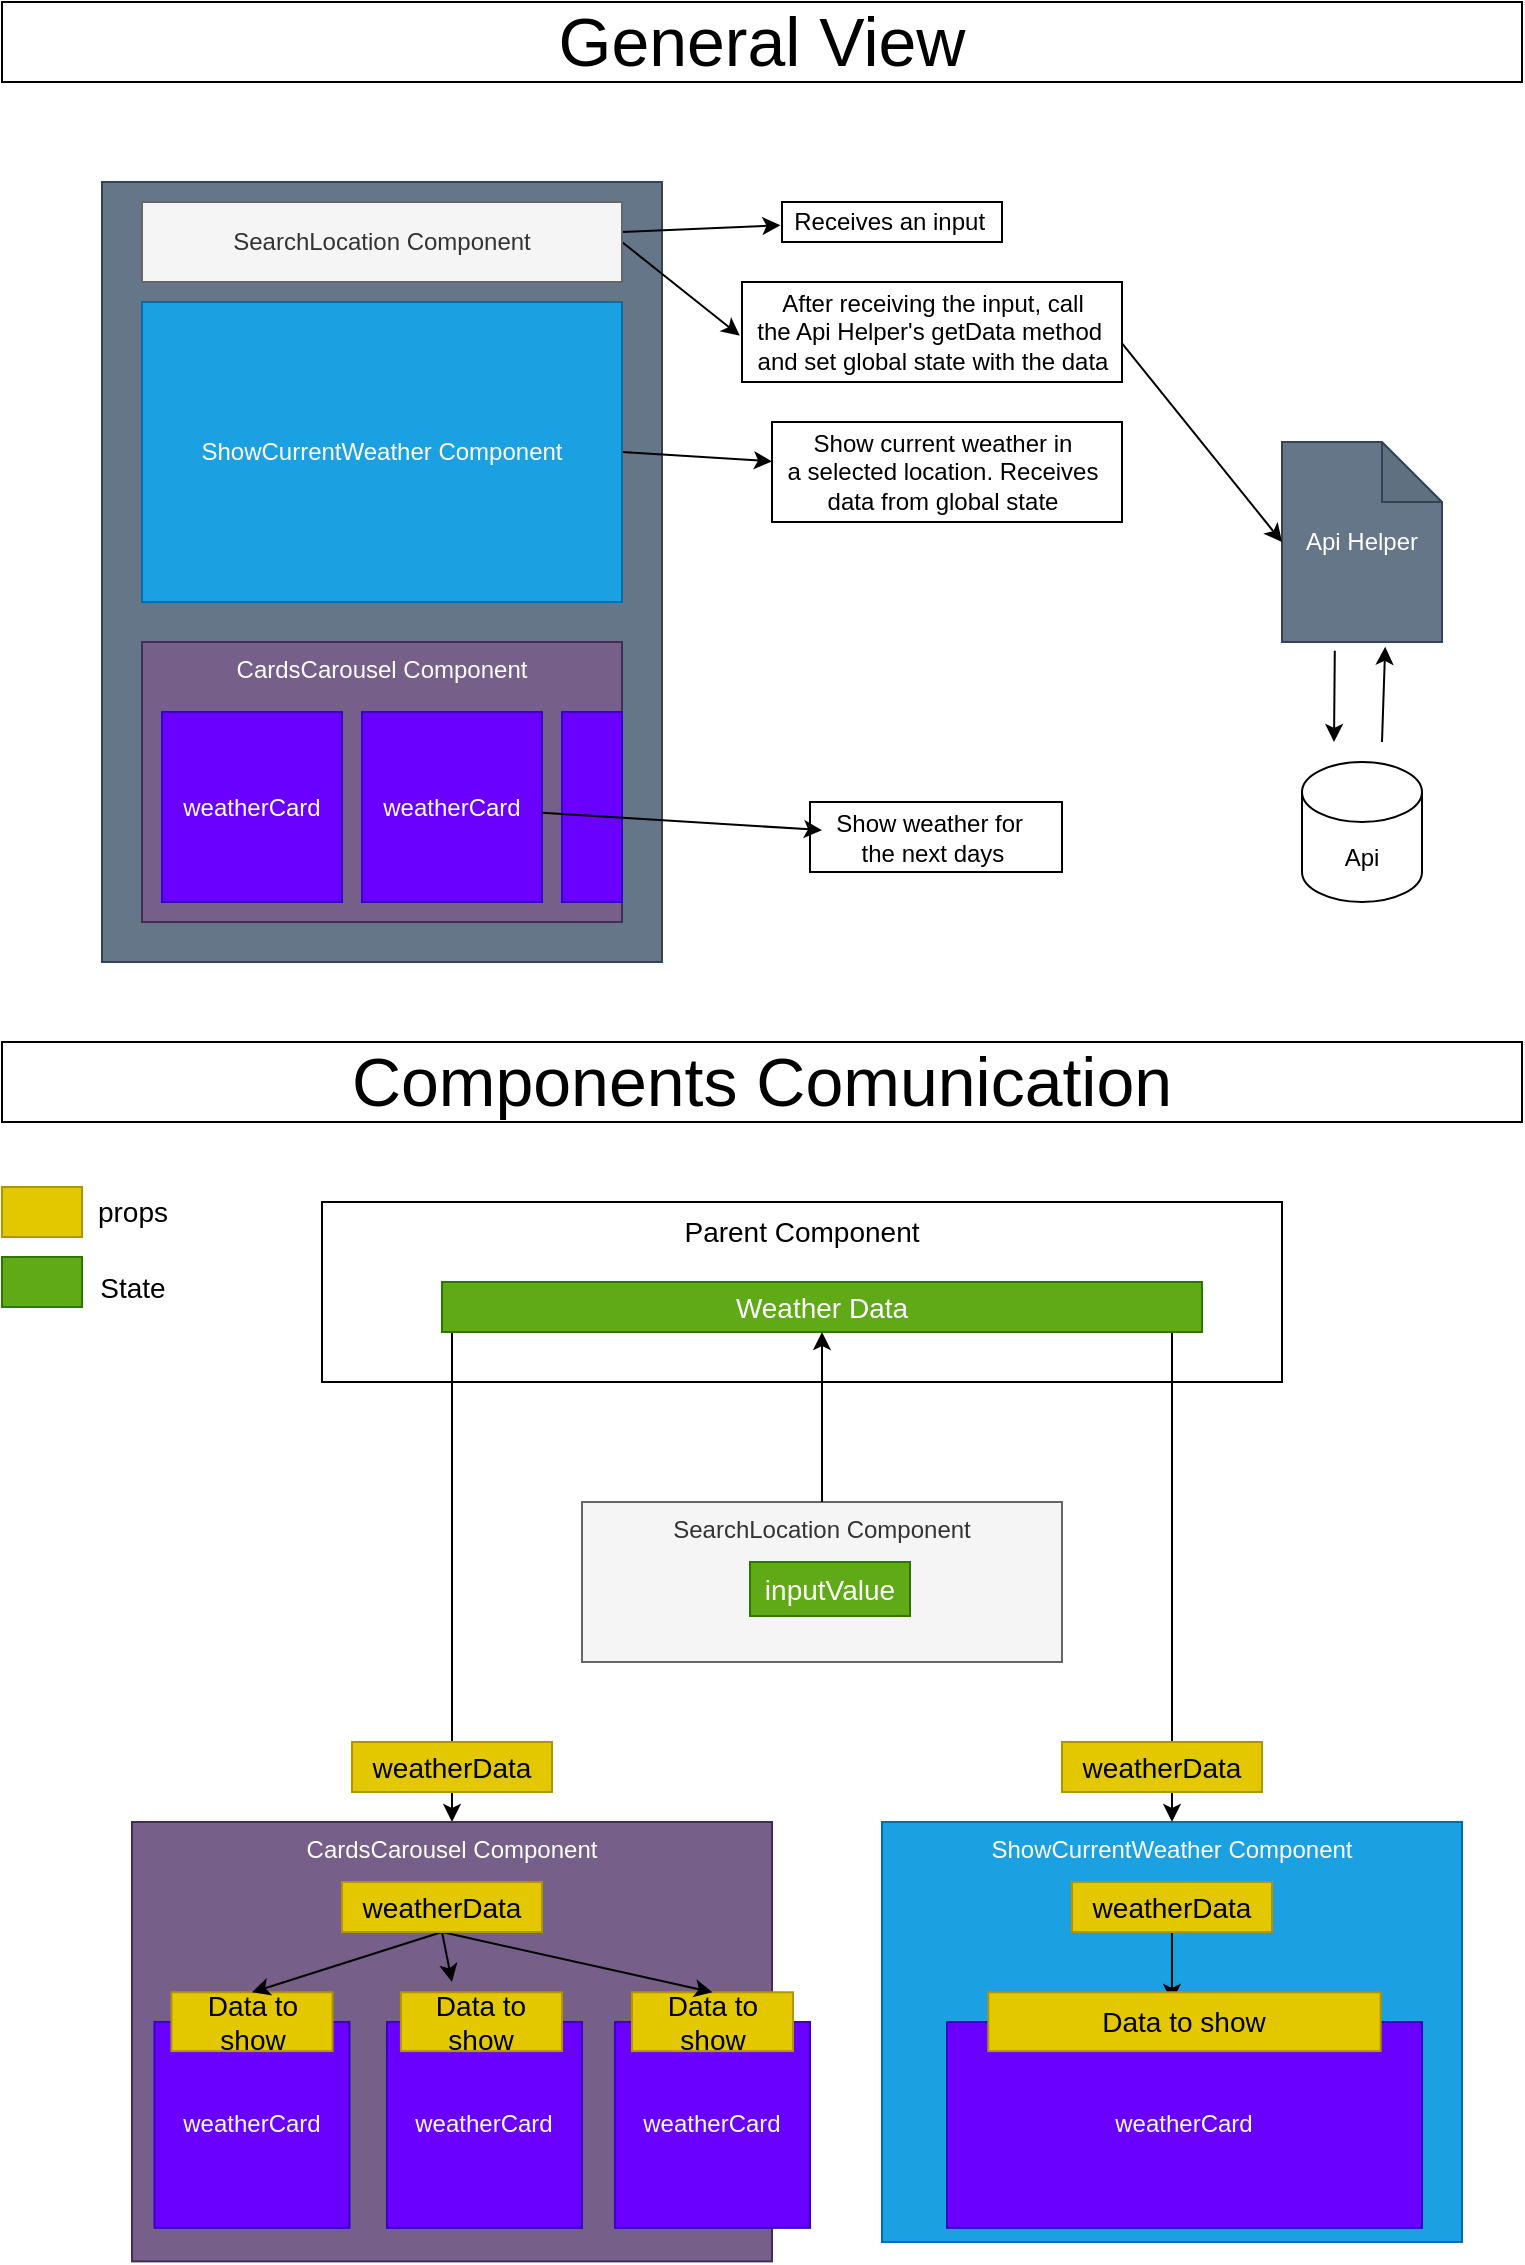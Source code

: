 <mxfile>
    <diagram id="rt6V5F7YsOJHplcy1-cr" name="Página-1">
        <mxGraphModel dx="865" dy="560" grid="1" gridSize="10" guides="1" tooltips="1" connect="1" arrows="1" fold="1" page="1" pageScale="1" pageWidth="827" pageHeight="1169" math="0" shadow="0">
            <root>
                <mxCell id="0"/>
                <mxCell id="1" parent="0"/>
                <mxCell id="43" value="" style="rounded=0;whiteSpace=wrap;html=1;" vertex="1" parent="1">
                    <mxGeometry x="444" y="410" width="126" height="35" as="geometry"/>
                </mxCell>
                <mxCell id="42" value="" style="rounded=0;whiteSpace=wrap;html=1;" vertex="1" parent="1">
                    <mxGeometry x="425" y="220" width="175" height="50" as="geometry"/>
                </mxCell>
                <mxCell id="41" value="" style="rounded=0;whiteSpace=wrap;html=1;" vertex="1" parent="1">
                    <mxGeometry x="430" y="110" width="110" height="20" as="geometry"/>
                </mxCell>
                <mxCell id="40" value="" style="rounded=0;whiteSpace=wrap;html=1;" vertex="1" parent="1">
                    <mxGeometry x="410" y="150" width="190" height="50" as="geometry"/>
                </mxCell>
                <mxCell id="20" value="" style="rounded=0;whiteSpace=wrap;html=1;spacingBottom=0;fillColor=#647687;strokeColor=#314354;fontColor=#ffffff;" vertex="1" parent="1">
                    <mxGeometry x="90" y="100" width="280" height="390" as="geometry"/>
                </mxCell>
                <mxCell id="26" style="edgeStyle=none;html=1;entryX=-0.007;entryY=0.58;entryDx=0;entryDy=0;entryPerimeter=0;" edge="1" parent="1" source="2" target="27">
                    <mxGeometry relative="1" as="geometry">
                        <mxPoint x="420" y="130" as="targetPoint"/>
                    </mxGeometry>
                </mxCell>
                <mxCell id="36" style="edgeStyle=none;html=1;exitX=1;exitY=0.5;exitDx=0;exitDy=0;entryX=-0.006;entryY=0.536;entryDx=0;entryDy=0;entryPerimeter=0;" edge="1" parent="1" source="2" target="37">
                    <mxGeometry relative="1" as="geometry">
                        <mxPoint x="420" y="140" as="targetPoint"/>
                    </mxGeometry>
                </mxCell>
                <mxCell id="2" value="SearchLocation Component" style="rounded=0;whiteSpace=wrap;html=1;fillColor=#f5f5f5;strokeColor=#666666;fontColor=#333333;" vertex="1" parent="1">
                    <mxGeometry x="110" y="110" width="240" height="40" as="geometry"/>
                </mxCell>
                <mxCell id="28" style="edgeStyle=none;html=1;exitX=1;exitY=0.5;exitDx=0;exitDy=0;" edge="1" parent="1" source="4" target="29">
                    <mxGeometry relative="1" as="geometry">
                        <mxPoint x="420" y="220" as="targetPoint"/>
                    </mxGeometry>
                </mxCell>
                <mxCell id="4" value="ShowCurrentWeather Component" style="rounded=0;whiteSpace=wrap;html=1;fillColor=#1ba1e2;strokeColor=#006EAF;fontColor=#ffffff;" vertex="1" parent="1">
                    <mxGeometry x="110" y="160" width="240" height="150" as="geometry"/>
                </mxCell>
                <mxCell id="7" value="CardsCarousel Component" style="rounded=0;whiteSpace=wrap;html=1;verticalAlign=top;fillColor=#76608a;fontColor=#ffffff;strokeColor=#432D57;" vertex="1" parent="1">
                    <mxGeometry x="110" y="330" width="240" height="140" as="geometry"/>
                </mxCell>
                <mxCell id="12" value="weatherCard" style="rounded=0;whiteSpace=wrap;html=1;fillColor=#6a00ff;fontColor=#ffffff;strokeColor=#3700CC;" vertex="1" parent="1">
                    <mxGeometry x="120" y="365" width="90" height="95" as="geometry"/>
                </mxCell>
                <mxCell id="13" value="weatherCard" style="rounded=0;whiteSpace=wrap;html=1;fillColor=#6a00ff;fontColor=#ffffff;strokeColor=#3700CC;" vertex="1" parent="1">
                    <mxGeometry x="220" y="365" width="90" height="95" as="geometry"/>
                </mxCell>
                <mxCell id="14" value="" style="rounded=0;whiteSpace=wrap;html=1;fillColor=#6a00ff;fontColor=#ffffff;strokeColor=#3700CC;" vertex="1" parent="1">
                    <mxGeometry x="320" y="365" width="30" height="95" as="geometry"/>
                </mxCell>
                <mxCell id="47" style="edgeStyle=none;html=1;exitX=0.33;exitY=1.044;exitDx=0;exitDy=0;exitPerimeter=0;" edge="1" parent="1" source="25">
                    <mxGeometry relative="1" as="geometry">
                        <mxPoint x="706" y="380" as="targetPoint"/>
                    </mxGeometry>
                </mxCell>
                <mxCell id="25" value="Api Helper" style="shape=note;whiteSpace=wrap;html=1;backgroundOutline=1;darkOpacity=0.05;fillColor=#647687;fontColor=#ffffff;strokeColor=#314354;" vertex="1" parent="1">
                    <mxGeometry x="680" y="230" width="80" height="100" as="geometry"/>
                </mxCell>
                <mxCell id="27" value="Receives an input&amp;nbsp;" style="text;html=1;align=center;verticalAlign=middle;resizable=0;points=[];autosize=1;strokeColor=none;fillColor=none;" vertex="1" parent="1">
                    <mxGeometry x="430" y="110" width="110" height="20" as="geometry"/>
                </mxCell>
                <mxCell id="29" value="Show current weather in &lt;br&gt;a selected&amp;nbsp;location. Receives&lt;br&gt;data from global state" style="text;html=1;align=center;verticalAlign=middle;resizable=0;points=[];autosize=1;strokeColor=none;fillColor=none;" vertex="1" parent="1">
                    <mxGeometry x="425" y="220" width="170" height="50" as="geometry"/>
                </mxCell>
                <mxCell id="34" style="edgeStyle=none;html=1;" edge="1" parent="1" source="13" target="35">
                    <mxGeometry relative="1" as="geometry">
                        <mxPoint x="440" y="390" as="targetPoint"/>
                        <mxPoint x="420" y="460" as="sourcePoint"/>
                    </mxGeometry>
                </mxCell>
                <mxCell id="35" value="Show weather for&amp;nbsp;&lt;br&gt;the next days" style="text;html=1;align=center;verticalAlign=middle;resizable=0;points=[];autosize=1;strokeColor=none;fillColor=none;" vertex="1" parent="1">
                    <mxGeometry x="450" y="412.5" width="110" height="30" as="geometry"/>
                </mxCell>
                <mxCell id="45" style="edgeStyle=none;html=1;entryX=0;entryY=0.5;entryDx=0;entryDy=0;entryPerimeter=0;exitX=0.999;exitY=0.608;exitDx=0;exitDy=0;exitPerimeter=0;" edge="1" parent="1" source="37" target="25">
                    <mxGeometry relative="1" as="geometry">
                        <mxPoint x="610" y="190" as="sourcePoint"/>
                    </mxGeometry>
                </mxCell>
                <mxCell id="37" value="After receiving the input, call &lt;br&gt;the Api Helper's getData method&amp;nbsp;&lt;br&gt;and set global state with the data" style="text;html=1;align=center;verticalAlign=middle;resizable=0;points=[];autosize=1;strokeColor=none;fillColor=none;" vertex="1" parent="1">
                    <mxGeometry x="410" y="150" width="190" height="50" as="geometry"/>
                </mxCell>
                <mxCell id="46" value="Api" style="shape=cylinder3;whiteSpace=wrap;html=1;boundedLbl=1;backgroundOutline=1;size=15;" vertex="1" parent="1">
                    <mxGeometry x="690" y="390" width="60" height="70" as="geometry"/>
                </mxCell>
                <mxCell id="49" style="edgeStyle=none;html=1;entryX=0.645;entryY=1.024;entryDx=0;entryDy=0;entryPerimeter=0;" edge="1" parent="1" target="25">
                    <mxGeometry relative="1" as="geometry">
                        <mxPoint x="730" y="380" as="sourcePoint"/>
                        <mxPoint x="730" y="340" as="targetPoint"/>
                        <Array as="points"/>
                    </mxGeometry>
                </mxCell>
                <mxCell id="50" value="General View" style="rounded=0;whiteSpace=wrap;html=1;fontSize=34;" vertex="1" parent="1">
                    <mxGeometry x="40" y="10" width="760" height="40" as="geometry"/>
                </mxCell>
                <mxCell id="51" value="Components Comunication" style="rounded=0;whiteSpace=wrap;html=1;fontSize=34;" vertex="1" parent="1">
                    <mxGeometry x="40" y="530" width="760" height="40" as="geometry"/>
                </mxCell>
                <mxCell id="53" value="SearchLocation Component" style="rounded=0;whiteSpace=wrap;html=1;fillColor=#f5f5f5;strokeColor=#666666;fontColor=#333333;horizontal=1;verticalAlign=top;" vertex="1" parent="1">
                    <mxGeometry x="330" y="760" width="240" height="80" as="geometry"/>
                </mxCell>
                <mxCell id="54" value="ShowCurrentWeather Component" style="rounded=0;whiteSpace=wrap;html=1;fillColor=#1ba1e2;strokeColor=#006EAF;fontColor=#ffffff;verticalAlign=top;" vertex="1" parent="1">
                    <mxGeometry x="480" y="920" width="290" height="210" as="geometry"/>
                </mxCell>
                <mxCell id="63" value="" style="rounded=0;whiteSpace=wrap;html=1;fontSize=14;fillColor=#e3c800;fontColor=#000000;strokeColor=#B09500;" vertex="1" parent="1">
                    <mxGeometry x="40" y="602.5" width="40" height="25" as="geometry"/>
                </mxCell>
                <mxCell id="64" value="props" style="text;html=1;align=center;verticalAlign=middle;resizable=0;points=[];autosize=1;strokeColor=none;fillColor=none;fontSize=14;" vertex="1" parent="1">
                    <mxGeometry x="80" y="605" width="50" height="20" as="geometry"/>
                </mxCell>
                <mxCell id="65" value="" style="rounded=0;whiteSpace=wrap;html=1;fontSize=34;fillColor=#60a917;strokeColor=#2D7600;fontColor=#ffffff;" vertex="1" parent="1">
                    <mxGeometry x="40" y="637.5" width="40" height="25" as="geometry"/>
                </mxCell>
                <mxCell id="66" value="State" style="text;html=1;align=center;verticalAlign=middle;resizable=0;points=[];autosize=1;strokeColor=none;fillColor=none;fontSize=14;" vertex="1" parent="1">
                    <mxGeometry x="80" y="642.5" width="50" height="20" as="geometry"/>
                </mxCell>
                <mxCell id="79" style="edgeStyle=none;html=1;exitX=0;exitY=0.5;exitDx=0;exitDy=0;fontSize=14;" edge="1" parent="1" source="71">
                    <mxGeometry relative="1" as="geometry">
                        <mxPoint x="210" y="671" as="targetPoint"/>
                    </mxGeometry>
                </mxCell>
                <mxCell id="71" value="Parent Component" style="rounded=0;whiteSpace=wrap;html=1;fontSize=14;verticalAlign=top;" vertex="1" parent="1">
                    <mxGeometry x="200" y="610" width="480" height="90" as="geometry"/>
                </mxCell>
                <mxCell id="82" style="edgeStyle=none;html=1;entryX=0.5;entryY=0;entryDx=0;entryDy=0;fontSize=14;" edge="1" parent="1" target="54">
                    <mxGeometry relative="1" as="geometry">
                        <mxPoint x="625" y="670" as="sourcePoint"/>
                    </mxGeometry>
                </mxCell>
                <mxCell id="126" style="edgeStyle=none;html=1;entryX=0.5;entryY=0;entryDx=0;entryDy=0;fontSize=14;" edge="1" parent="1" target="55">
                    <mxGeometry relative="1" as="geometry">
                        <mxPoint x="265" y="670" as="sourcePoint"/>
                    </mxGeometry>
                </mxCell>
                <mxCell id="73" value="Weather Data" style="rounded=0;whiteSpace=wrap;html=1;fontSize=14;fillColor=#60a917;strokeColor=#2D7600;fontColor=#ffffff;" vertex="1" parent="1">
                    <mxGeometry x="260" y="650" width="380" height="25" as="geometry"/>
                </mxCell>
                <mxCell id="75" style="edgeStyle=none;html=1;exitX=0.5;exitY=0;exitDx=0;exitDy=0;fontSize=14;entryX=0.5;entryY=1;entryDx=0;entryDy=0;" edge="1" parent="1" source="53" target="73">
                    <mxGeometry relative="1" as="geometry">
                        <mxPoint x="430" y="770" as="targetPoint"/>
                    </mxGeometry>
                </mxCell>
                <mxCell id="83" value="inputValue" style="rounded=0;whiteSpace=wrap;html=1;fontSize=14;fillColor=#60a917;strokeColor=#2D7600;fontColor=#ffffff;" vertex="1" parent="1">
                    <mxGeometry x="414" y="790" width="80" height="27" as="geometry"/>
                </mxCell>
                <mxCell id="55" value="CardsCarousel Component" style="rounded=0;whiteSpace=wrap;html=1;verticalAlign=top;fillColor=#76608a;fontColor=#ffffff;strokeColor=#432D57;" vertex="1" parent="1">
                    <mxGeometry x="105" y="920" width="320" height="219.7" as="geometry"/>
                </mxCell>
                <mxCell id="56" value="weatherCard" style="rounded=0;whiteSpace=wrap;html=1;fillColor=#6a00ff;fontColor=#ffffff;strokeColor=#3700CC;aspect=fixed;container=1;" vertex="1" parent="1">
                    <mxGeometry x="232.48" y="1020" width="97.52" height="102.94" as="geometry"/>
                </mxCell>
                <mxCell id="86" value="Data to show" style="rounded=0;whiteSpace=wrap;html=1;fontSize=14;fillColor=#e3c800;fontColor=#000000;strokeColor=#B09500;rotation=0;container=1;" vertex="1" parent="56">
                    <mxGeometry x="6.97" y="-14.86" width="80.55" height="29.41" as="geometry"/>
                </mxCell>
                <mxCell id="106" value="weatherCard" style="rounded=0;whiteSpace=wrap;html=1;fillColor=#6a00ff;fontColor=#ffffff;strokeColor=#3700CC;aspect=fixed;container=1;" vertex="1" parent="1">
                    <mxGeometry x="116.24" y="1020" width="97.52" height="102.94" as="geometry"/>
                </mxCell>
                <mxCell id="107" value="Data to show" style="rounded=0;whiteSpace=wrap;html=1;fontSize=14;fillColor=#e3c800;fontColor=#000000;strokeColor=#B09500;rotation=0;container=0;" vertex="1" parent="106">
                    <mxGeometry x="8.48" y="-14.86" width="80.55" height="29.41" as="geometry"/>
                </mxCell>
                <mxCell id="108" value="weatherCard" style="rounded=0;whiteSpace=wrap;html=1;fillColor=#6a00ff;fontColor=#ffffff;strokeColor=#3700CC;aspect=fixed;container=1;" vertex="1" parent="1">
                    <mxGeometry x="346.48" y="1020" width="97.52" height="102.94" as="geometry"/>
                </mxCell>
                <mxCell id="109" value="Data to show" style="rounded=0;whiteSpace=wrap;html=1;fontSize=14;fillColor=#e3c800;fontColor=#000000;strokeColor=#B09500;rotation=0;container=1;" vertex="1" parent="108">
                    <mxGeometry x="8.48" y="-14.86" width="80.55" height="29.41" as="geometry"/>
                </mxCell>
                <mxCell id="112" value="weatherData" style="rounded=0;whiteSpace=wrap;html=1;fontSize=14;fillColor=#e3c800;fontColor=#000000;strokeColor=#B09500;" vertex="1" parent="1">
                    <mxGeometry x="570" y="880" width="100" height="25" as="geometry"/>
                </mxCell>
                <mxCell id="121" style="edgeStyle=none;html=1;exitX=0.5;exitY=1;exitDx=0;exitDy=0;entryX=0.5;entryY=0;entryDx=0;entryDy=0;fontSize=14;" edge="1" parent="1" source="115" target="107">
                    <mxGeometry relative="1" as="geometry"/>
                </mxCell>
                <mxCell id="122" style="edgeStyle=none;html=1;exitX=0.5;exitY=1;exitDx=0;exitDy=0;fontSize=14;" edge="1" parent="1" source="115">
                    <mxGeometry relative="1" as="geometry">
                        <mxPoint x="265" y="1000" as="targetPoint"/>
                    </mxGeometry>
                </mxCell>
                <mxCell id="123" style="edgeStyle=none;html=1;exitX=0.5;exitY=1;exitDx=0;exitDy=0;entryX=0.5;entryY=0;entryDx=0;entryDy=0;fontSize=14;" edge="1" parent="1" source="115" target="109">
                    <mxGeometry relative="1" as="geometry"/>
                </mxCell>
                <mxCell id="115" value="weatherData" style="rounded=0;whiteSpace=wrap;html=1;fontSize=14;fillColor=#e3c800;fontColor=#000000;strokeColor=#B09500;" vertex="1" parent="1">
                    <mxGeometry x="210" y="950" width="100" height="25" as="geometry"/>
                </mxCell>
                <mxCell id="110" value="weatherData" style="rounded=0;whiteSpace=wrap;html=1;fontSize=14;fillColor=#e3c800;fontColor=#000000;strokeColor=#B09500;" vertex="1" parent="1">
                    <mxGeometry x="215" y="880" width="100" height="25" as="geometry"/>
                </mxCell>
                <mxCell id="130" style="edgeStyle=none;html=1;entryX=0.468;entryY=0.165;entryDx=0;entryDy=0;entryPerimeter=0;fontSize=14;" edge="1" parent="1" source="127" target="129">
                    <mxGeometry relative="1" as="geometry"/>
                </mxCell>
                <mxCell id="127" value="weatherData" style="rounded=0;whiteSpace=wrap;html=1;fontSize=14;fillColor=#e3c800;fontColor=#000000;strokeColor=#B09500;" vertex="1" parent="1">
                    <mxGeometry x="575" y="950" width="100" height="25" as="geometry"/>
                </mxCell>
                <mxCell id="128" value="weatherCard" style="rounded=0;whiteSpace=wrap;html=1;fillColor=#6a00ff;fontColor=#ffffff;strokeColor=#3700CC;container=1;" vertex="1" parent="1">
                    <mxGeometry x="512.48" y="1020" width="237.52" height="102.94" as="geometry"/>
                </mxCell>
                <mxCell id="129" value="Data to show" style="rounded=0;whiteSpace=wrap;html=1;fontSize=14;fillColor=#e3c800;fontColor=#000000;strokeColor=#B09500;rotation=0;container=1;" vertex="1" parent="128">
                    <mxGeometry x="20.654" y="-14.86" width="196.188" height="29.41" as="geometry"/>
                </mxCell>
            </root>
        </mxGraphModel>
    </diagram>
</mxfile>